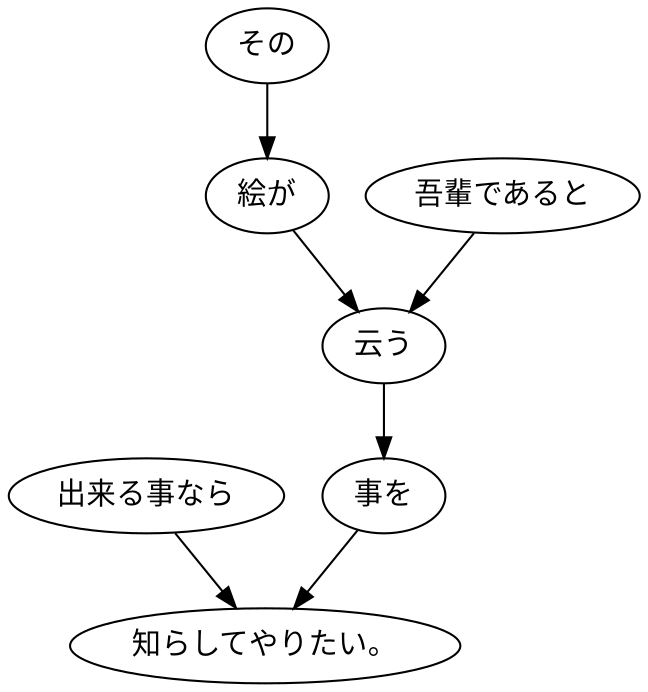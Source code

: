 digraph graph353 {
	node0 [label="出来る事なら"];
	node1 [label="その"];
	node2 [label="絵が"];
	node3 [label="吾輩であると"];
	node4 [label="云う"];
	node5 [label="事を"];
	node6 [label="知らしてやりたい。"];
	node0 -> node6;
	node1 -> node2;
	node2 -> node4;
	node3 -> node4;
	node4 -> node5;
	node5 -> node6;
}
